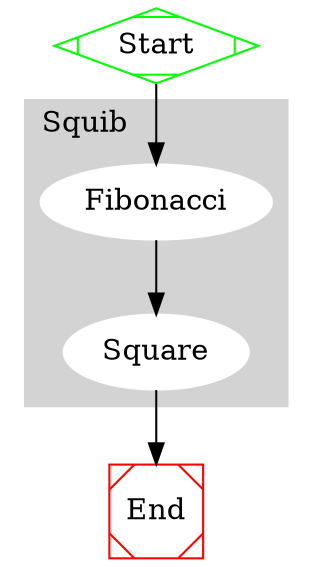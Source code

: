 digraph G {

	subgraph cluster_0 {
		style=filled;
		color=lightgrey;
		node [style=filled,color=white];
		Fibonacci -> Square;
		label = "Squib";
		labeljust = "l";
	}

	Start -> Fibonacci;
	Square -> End;

	Start [shape=Mdiamond,color=green];
	End [shape=Msquare,color=red];
}
